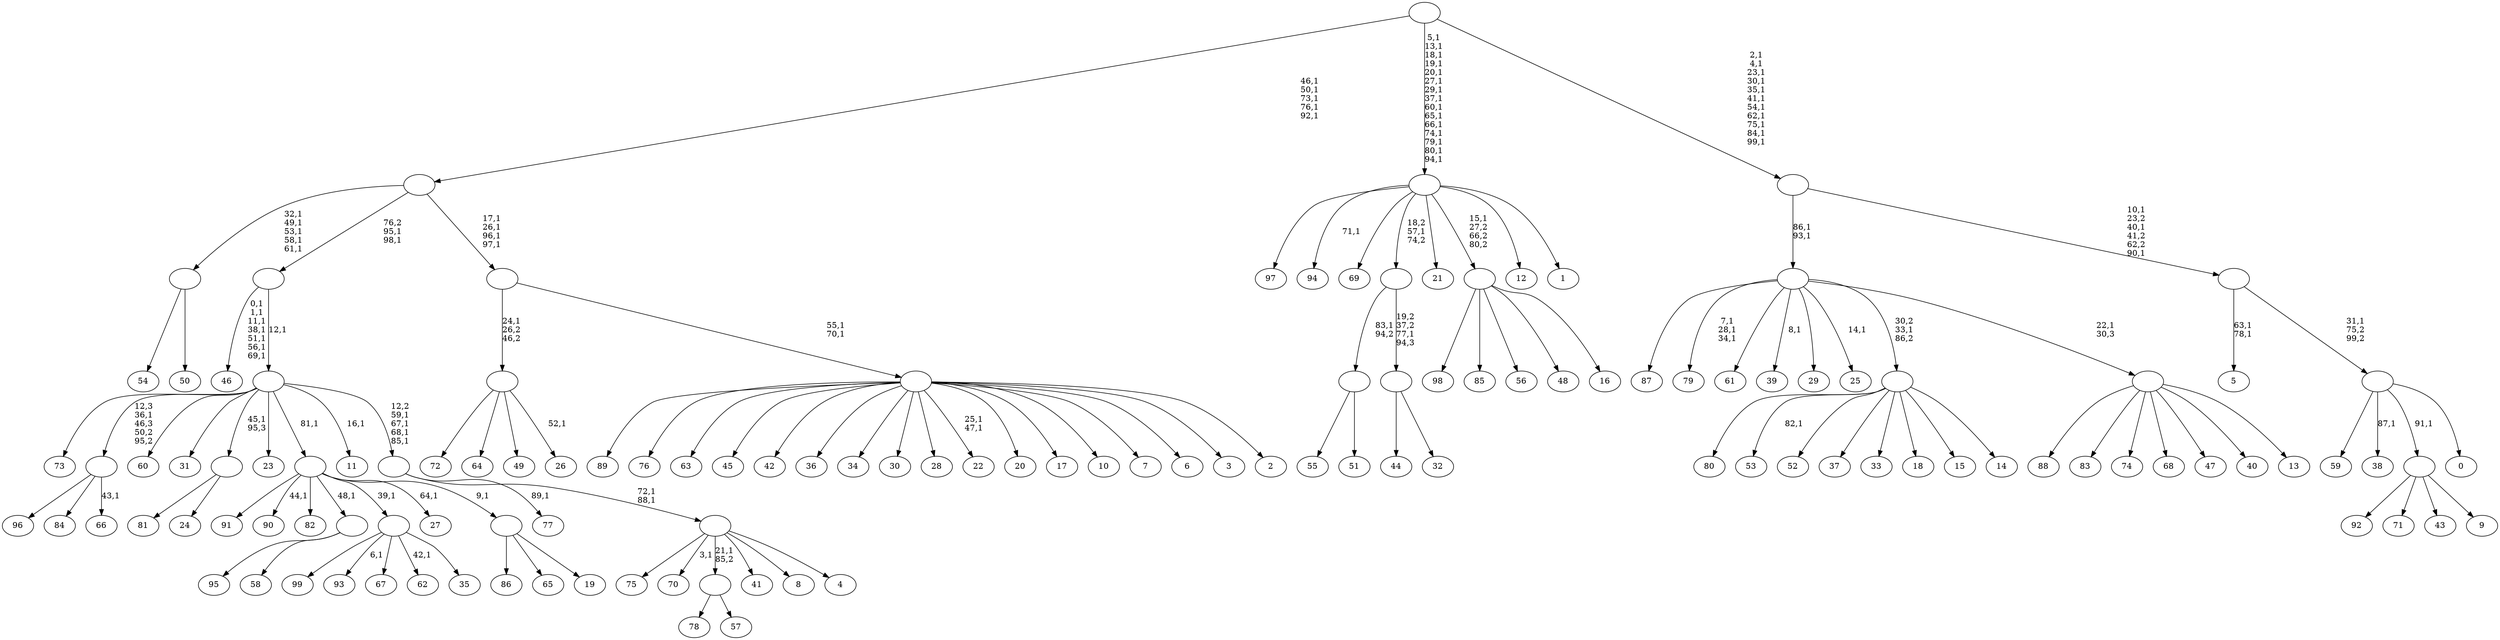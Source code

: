 digraph T {
	200 [label="99"]
	199 [label="98"]
	198 [label="97"]
	197 [label="96"]
	196 [label="95"]
	195 [label="94"]
	193 [label="93"]
	191 [label="92"]
	190 [label="91"]
	189 [label="90"]
	187 [label="89"]
	186 [label="88"]
	185 [label="87"]
	184 [label="86"]
	183 [label="85"]
	182 [label="84"]
	181 [label="83"]
	180 [label="82"]
	179 [label="81"]
	178 [label="80"]
	177 [label="79"]
	173 [label="78"]
	172 [label="77"]
	170 [label="76"]
	169 [label="75"]
	168 [label="74"]
	167 [label="73"]
	166 [label="72"]
	165 [label="71"]
	164 [label="70"]
	162 [label="69"]
	161 [label="68"]
	160 [label="67"]
	159 [label="66"]
	157 [label=""]
	156 [label="65"]
	155 [label="64"]
	154 [label="63"]
	153 [label="62"]
	151 [label="61"]
	150 [label="60"]
	149 [label="59"]
	148 [label="58"]
	147 [label=""]
	146 [label="57"]
	145 [label=""]
	144 [label="56"]
	143 [label="55"]
	142 [label="54"]
	141 [label="53"]
	139 [label="52"]
	138 [label="51"]
	137 [label=""]
	136 [label="50"]
	135 [label=""]
	130 [label="49"]
	129 [label="48"]
	128 [label="47"]
	127 [label="46"]
	119 [label="45"]
	118 [label="44"]
	117 [label="43"]
	116 [label="42"]
	115 [label="41"]
	114 [label="40"]
	113 [label="39"]
	111 [label="38"]
	109 [label="37"]
	108 [label="36"]
	107 [label="35"]
	106 [label=""]
	105 [label="34"]
	104 [label="33"]
	103 [label="32"]
	102 [label=""]
	101 [label=""]
	100 [label="31"]
	99 [label="30"]
	98 [label="29"]
	97 [label="28"]
	96 [label="27"]
	94 [label="26"]
	92 [label=""]
	91 [label="25"]
	89 [label="24"]
	88 [label=""]
	87 [label="23"]
	86 [label="22"]
	83 [label="21"]
	82 [label="20"]
	81 [label="19"]
	80 [label=""]
	79 [label=""]
	78 [label="18"]
	77 [label="17"]
	76 [label="16"]
	75 [label=""]
	74 [label="15"]
	73 [label="14"]
	72 [label=""]
	71 [label="13"]
	70 [label=""]
	69 [label=""]
	67 [label="12"]
	66 [label="11"]
	64 [label="10"]
	63 [label="9"]
	62 [label=""]
	61 [label="8"]
	60 [label="7"]
	59 [label="6"]
	58 [label="5"]
	55 [label="4"]
	54 [label=""]
	52 [label=""]
	48 [label=""]
	47 [label=""]
	45 [label="3"]
	44 [label="2"]
	43 [label=""]
	41 [label=""]
	37 [label=""]
	32 [label="1"]
	31 [label=""]
	16 [label="0"]
	15 [label=""]
	14 [label=""]
	11 [label=""]
	0 [label=""]
	157 -> 159 [label="43,1"]
	157 -> 197 [label=""]
	157 -> 182 [label=""]
	147 -> 196 [label=""]
	147 -> 148 [label=""]
	145 -> 173 [label=""]
	145 -> 146 [label=""]
	137 -> 143 [label=""]
	137 -> 138 [label=""]
	135 -> 142 [label=""]
	135 -> 136 [label=""]
	106 -> 153 [label="42,1"]
	106 -> 193 [label="6,1"]
	106 -> 200 [label=""]
	106 -> 160 [label=""]
	106 -> 107 [label=""]
	102 -> 118 [label=""]
	102 -> 103 [label=""]
	101 -> 137 [label="83,1\n94,2"]
	101 -> 102 [label="19,2\n37,2\n77,1\n94,3"]
	92 -> 94 [label="52,1"]
	92 -> 166 [label=""]
	92 -> 155 [label=""]
	92 -> 130 [label=""]
	88 -> 179 [label=""]
	88 -> 89 [label=""]
	80 -> 184 [label=""]
	80 -> 156 [label=""]
	80 -> 81 [label=""]
	79 -> 96 [label="64,1"]
	79 -> 189 [label="44,1"]
	79 -> 190 [label=""]
	79 -> 180 [label=""]
	79 -> 147 [label="48,1"]
	79 -> 106 [label="39,1"]
	79 -> 80 [label="9,1"]
	75 -> 199 [label=""]
	75 -> 183 [label=""]
	75 -> 144 [label=""]
	75 -> 129 [label=""]
	75 -> 76 [label=""]
	72 -> 141 [label="82,1"]
	72 -> 178 [label=""]
	72 -> 139 [label=""]
	72 -> 109 [label=""]
	72 -> 104 [label=""]
	72 -> 78 [label=""]
	72 -> 74 [label=""]
	72 -> 73 [label=""]
	70 -> 186 [label=""]
	70 -> 181 [label=""]
	70 -> 168 [label=""]
	70 -> 161 [label=""]
	70 -> 128 [label=""]
	70 -> 114 [label=""]
	70 -> 71 [label=""]
	69 -> 91 [label="14,1"]
	69 -> 113 [label="8,1"]
	69 -> 177 [label="7,1\n28,1\n34,1"]
	69 -> 185 [label=""]
	69 -> 151 [label=""]
	69 -> 98 [label=""]
	69 -> 72 [label="30,2\n33,1\n86,2"]
	69 -> 70 [label="22,1\n30,3"]
	62 -> 191 [label=""]
	62 -> 165 [label=""]
	62 -> 117 [label=""]
	62 -> 63 [label=""]
	54 -> 164 [label="3,1"]
	54 -> 169 [label=""]
	54 -> 145 [label="21,1\n85,2"]
	54 -> 115 [label=""]
	54 -> 61 [label=""]
	54 -> 55 [label=""]
	52 -> 54 [label="72,1\n88,1"]
	52 -> 172 [label="89,1"]
	48 -> 52 [label="12,2\n59,1\n67,1\n68,1\n85,1"]
	48 -> 66 [label="16,1"]
	48 -> 167 [label=""]
	48 -> 157 [label="12,3\n36,1\n46,3\n50,2\n95,2"]
	48 -> 150 [label=""]
	48 -> 100 [label=""]
	48 -> 88 [label="45,1\n95,3"]
	48 -> 87 [label=""]
	48 -> 79 [label="81,1"]
	47 -> 127 [label="0,1\n1,1\n11,1\n38,1\n51,1\n56,1\n69,1"]
	47 -> 48 [label="12,1"]
	43 -> 86 [label="25,1\n47,1"]
	43 -> 187 [label=""]
	43 -> 170 [label=""]
	43 -> 154 [label=""]
	43 -> 119 [label=""]
	43 -> 116 [label=""]
	43 -> 108 [label=""]
	43 -> 105 [label=""]
	43 -> 99 [label=""]
	43 -> 97 [label=""]
	43 -> 82 [label=""]
	43 -> 77 [label=""]
	43 -> 64 [label=""]
	43 -> 60 [label=""]
	43 -> 59 [label=""]
	43 -> 45 [label=""]
	43 -> 44 [label=""]
	41 -> 43 [label="55,1\n70,1"]
	41 -> 92 [label="24,1\n26,2\n46,2"]
	37 -> 41 [label="17,1\n26,1\n96,1\n97,1"]
	37 -> 47 [label="76,2\n95,1\n98,1"]
	37 -> 135 [label="32,1\n49,1\n53,1\n58,1\n61,1"]
	31 -> 195 [label="71,1"]
	31 -> 198 [label=""]
	31 -> 162 [label=""]
	31 -> 101 [label="18,2\n57,1\n74,2"]
	31 -> 83 [label=""]
	31 -> 75 [label="15,1\n27,2\n66,2\n80,2"]
	31 -> 67 [label=""]
	31 -> 32 [label=""]
	15 -> 111 [label="87,1"]
	15 -> 149 [label=""]
	15 -> 62 [label="91,1"]
	15 -> 16 [label=""]
	14 -> 58 [label="63,1\n78,1"]
	14 -> 15 [label="31,1\n75,2\n99,2"]
	11 -> 14 [label="10,1\n23,2\n40,1\n41,2\n62,2\n90,1"]
	11 -> 69 [label="86,1\n93,1"]
	0 -> 11 [label="2,1\n4,1\n23,1\n30,1\n35,1\n41,1\n54,1\n62,1\n75,1\n84,1\n99,1"]
	0 -> 31 [label="5,1\n13,1\n18,1\n19,1\n20,1\n27,1\n29,1\n37,1\n60,1\n65,1\n66,1\n74,1\n79,1\n80,1\n94,1"]
	0 -> 37 [label="46,1\n50,1\n73,1\n76,1\n92,1"]
}
